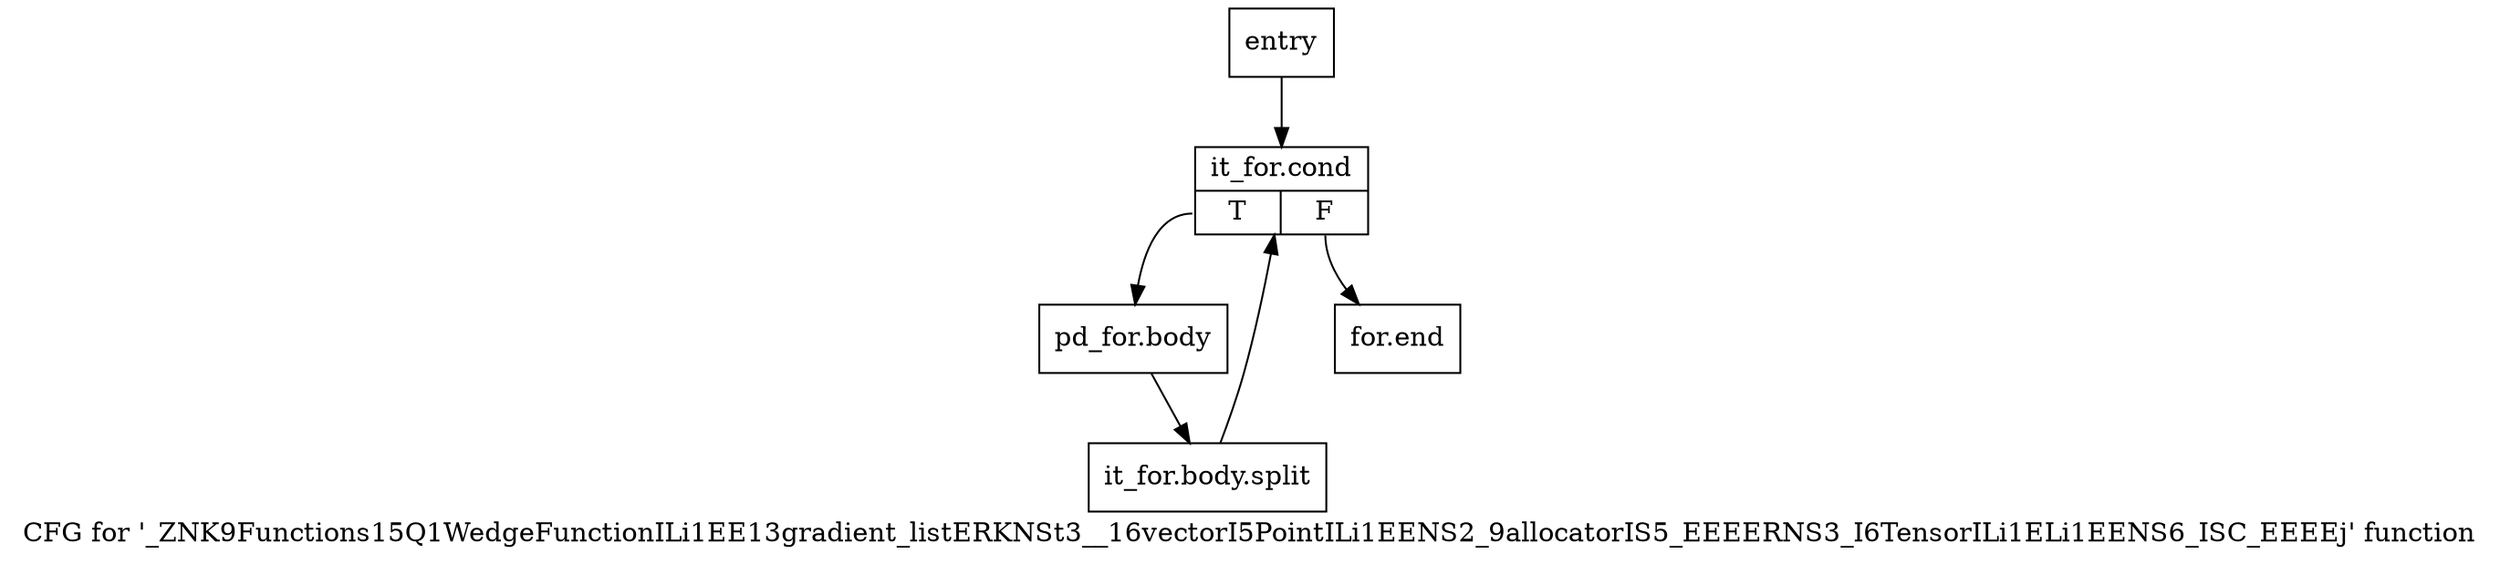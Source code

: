 digraph "CFG for '_ZNK9Functions15Q1WedgeFunctionILi1EE13gradient_listERKNSt3__16vectorI5PointILi1EENS2_9allocatorIS5_EEEERNS3_I6TensorILi1ELi1EENS6_ISC_EEEEj' function" {
	label="CFG for '_ZNK9Functions15Q1WedgeFunctionILi1EE13gradient_listERKNSt3__16vectorI5PointILi1EENS2_9allocatorIS5_EEEERNS3_I6TensorILi1ELi1EENS6_ISC_EEEEj' function";

	Node0x58b1e90 [shape=record,label="{entry}"];
	Node0x58b1e90 -> Node0x58b1ee0;
	Node0x58b1ee0 [shape=record,label="{it_for.cond|{<s0>T|<s1>F}}"];
	Node0x58b1ee0:s0 -> Node0x58b1f30;
	Node0x58b1ee0:s1 -> Node0x58b1f80;
	Node0x58b1f30 [shape=record,label="{pd_for.body}"];
	Node0x58b1f30 -> Node0xa72e790;
	Node0xa72e790 [shape=record,label="{it_for.body.split}"];
	Node0xa72e790 -> Node0x58b1ee0;
	Node0x58b1f80 [shape=record,label="{for.end}"];
}
